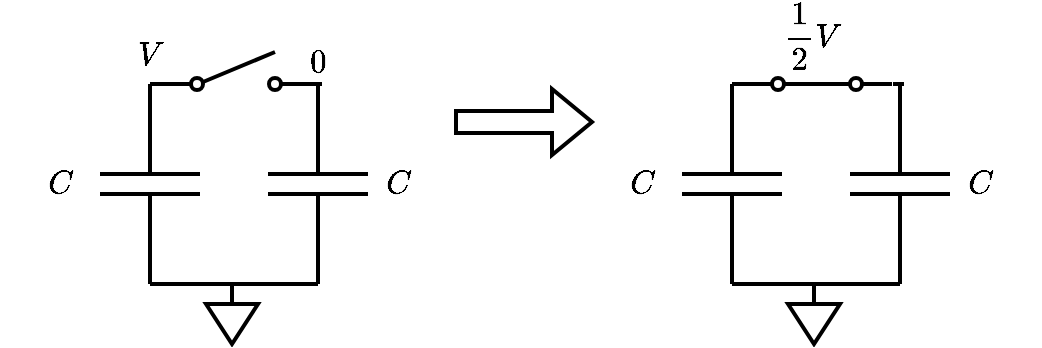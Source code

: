 <mxfile version="24.7.8">
  <diagram name="Page-1" id="R2Uyo952PSPd_4N5j9y8">
    <mxGraphModel dx="808" dy="479" grid="1" gridSize="10" guides="1" tooltips="1" connect="1" arrows="1" fold="1" page="1" pageScale="1" pageWidth="850" pageHeight="1100" math="1" shadow="0">
      <root>
        <mxCell id="0" />
        <mxCell id="1" parent="0" />
        <mxCell id="Ncmgsy7G2iVSQmRQ8hbq-1" value="" style="pointerEvents=1;verticalLabelPosition=bottom;shadow=0;dashed=0;align=center;html=1;verticalAlign=top;shape=mxgraph.electrical.capacitors.capacitor_1;direction=south;strokeWidth=2;" vertex="1" parent="1">
          <mxGeometry x="214" y="360" width="50" height="100" as="geometry" />
        </mxCell>
        <mxCell id="Ncmgsy7G2iVSQmRQ8hbq-2" value="" style="pointerEvents=1;verticalLabelPosition=bottom;shadow=0;dashed=0;align=center;html=1;verticalAlign=top;shape=mxgraph.electrical.capacitors.capacitor_1;direction=south;strokeWidth=2;" vertex="1" parent="1">
          <mxGeometry x="130" y="360" width="50" height="100" as="geometry" />
        </mxCell>
        <mxCell id="Ncmgsy7G2iVSQmRQ8hbq-3" value="" style="endArrow=none;html=1;rounded=0;entryX=1;entryY=0.5;entryDx=0;entryDy=0;entryPerimeter=0;exitX=1;exitY=0.5;exitDx=0;exitDy=0;exitPerimeter=0;strokeWidth=2;" edge="1" parent="1" source="Ncmgsy7G2iVSQmRQ8hbq-2" target="Ncmgsy7G2iVSQmRQ8hbq-1">
          <mxGeometry width="50" height="50" relative="1" as="geometry">
            <mxPoint x="160" y="460" as="sourcePoint" />
            <mxPoint x="210" y="410" as="targetPoint" />
          </mxGeometry>
        </mxCell>
        <mxCell id="Ncmgsy7G2iVSQmRQ8hbq-5" value="" style="pointerEvents=1;verticalLabelPosition=bottom;shadow=0;dashed=0;align=center;html=1;verticalAlign=top;shape=mxgraph.electrical.signal_sources.signal_ground;strokeWidth=2;" vertex="1" parent="1">
          <mxGeometry x="183" y="460" width="26" height="30" as="geometry" />
        </mxCell>
        <mxCell id="Ncmgsy7G2iVSQmRQ8hbq-6" value="&lt;font style=&quot;font-size: 14px;&quot;&gt;$$C$$&lt;/font&gt;" style="text;html=1;align=center;verticalAlign=middle;whiteSpace=wrap;rounded=0;strokeWidth=2;" vertex="1" parent="1">
          <mxGeometry x="80" y="395" width="60" height="30" as="geometry" />
        </mxCell>
        <mxCell id="Ncmgsy7G2iVSQmRQ8hbq-7" value="&lt;font style=&quot;font-size: 14px;&quot;&gt;$$C$$&lt;/font&gt;" style="text;html=1;align=center;verticalAlign=middle;whiteSpace=wrap;rounded=0;strokeWidth=2;" vertex="1" parent="1">
          <mxGeometry x="249" y="395" width="60" height="30" as="geometry" />
        </mxCell>
        <mxCell id="Ncmgsy7G2iVSQmRQ8hbq-9" value="" style="html=1;shape=mxgraph.electrical.electro-mechanical.singleSwitch;aspect=fixed;elSwitchState=off;strokeWidth=2;" vertex="1" parent="1">
          <mxGeometry x="160.5" y="344" width="75" height="20" as="geometry" />
        </mxCell>
        <mxCell id="Ncmgsy7G2iVSQmRQ8hbq-10" value="" style="endArrow=none;html=1;rounded=0;entryX=1;entryY=0.5;entryDx=0;entryDy=0;entryPerimeter=0;exitX=0;exitY=0.5;exitDx=0;exitDy=0;exitPerimeter=0;strokeWidth=2;" edge="1" parent="1" source="Ncmgsy7G2iVSQmRQ8hbq-2">
          <mxGeometry width="50" height="50" relative="1" as="geometry">
            <mxPoint x="76.5" y="360" as="sourcePoint" />
            <mxPoint x="160.5" y="360" as="targetPoint" />
          </mxGeometry>
        </mxCell>
        <mxCell id="Ncmgsy7G2iVSQmRQ8hbq-11" value="" style="endArrow=none;html=1;rounded=0;entryX=1;entryY=0.5;entryDx=0;entryDy=0;entryPerimeter=0;exitX=0;exitY=0.5;exitDx=0;exitDy=0;exitPerimeter=0;strokeWidth=2;" edge="1" parent="1">
          <mxGeometry width="50" height="50" relative="1" as="geometry">
            <mxPoint x="235.5" y="360" as="sourcePoint" />
            <mxPoint x="241" y="360" as="targetPoint" />
          </mxGeometry>
        </mxCell>
        <mxCell id="Ncmgsy7G2iVSQmRQ8hbq-12" value="&lt;font style=&quot;font-size: 14px;&quot;&gt;$$V$$&lt;/font&gt;" style="text;html=1;align=center;verticalAlign=middle;whiteSpace=wrap;rounded=0;" vertex="1" parent="1">
          <mxGeometry x="125" y="330" width="60" height="30" as="geometry" />
        </mxCell>
        <mxCell id="Ncmgsy7G2iVSQmRQ8hbq-13" value="&lt;font style=&quot;font-size: 14px;&quot;&gt;$$0$$&lt;/font&gt;" style="text;html=1;align=center;verticalAlign=middle;whiteSpace=wrap;rounded=0;" vertex="1" parent="1">
          <mxGeometry x="209" y="334" width="60" height="30" as="geometry" />
        </mxCell>
        <mxCell id="Ncmgsy7G2iVSQmRQ8hbq-14" value="" style="pointerEvents=1;verticalLabelPosition=bottom;shadow=0;dashed=0;align=center;html=1;verticalAlign=top;shape=mxgraph.electrical.capacitors.capacitor_1;direction=south;strokeWidth=2;" vertex="1" parent="1">
          <mxGeometry x="505" y="360" width="50" height="100" as="geometry" />
        </mxCell>
        <mxCell id="Ncmgsy7G2iVSQmRQ8hbq-15" value="" style="pointerEvents=1;verticalLabelPosition=bottom;shadow=0;dashed=0;align=center;html=1;verticalAlign=top;shape=mxgraph.electrical.capacitors.capacitor_1;direction=south;strokeWidth=2;" vertex="1" parent="1">
          <mxGeometry x="421" y="360" width="50" height="100" as="geometry" />
        </mxCell>
        <mxCell id="Ncmgsy7G2iVSQmRQ8hbq-16" value="" style="endArrow=none;html=1;rounded=0;entryX=1;entryY=0.5;entryDx=0;entryDy=0;entryPerimeter=0;exitX=1;exitY=0.5;exitDx=0;exitDy=0;exitPerimeter=0;strokeWidth=2;" edge="1" parent="1" source="Ncmgsy7G2iVSQmRQ8hbq-15" target="Ncmgsy7G2iVSQmRQ8hbq-14">
          <mxGeometry width="50" height="50" relative="1" as="geometry">
            <mxPoint x="451" y="460" as="sourcePoint" />
            <mxPoint x="501" y="410" as="targetPoint" />
          </mxGeometry>
        </mxCell>
        <mxCell id="Ncmgsy7G2iVSQmRQ8hbq-17" value="" style="pointerEvents=1;verticalLabelPosition=bottom;shadow=0;dashed=0;align=center;html=1;verticalAlign=top;shape=mxgraph.electrical.signal_sources.signal_ground;strokeWidth=2;" vertex="1" parent="1">
          <mxGeometry x="474" y="460" width="26" height="30" as="geometry" />
        </mxCell>
        <mxCell id="Ncmgsy7G2iVSQmRQ8hbq-18" value="&lt;font style=&quot;font-size: 14px;&quot;&gt;$$C$$&lt;/font&gt;" style="text;html=1;align=center;verticalAlign=middle;whiteSpace=wrap;rounded=0;strokeWidth=2;" vertex="1" parent="1">
          <mxGeometry x="371" y="395" width="60" height="30" as="geometry" />
        </mxCell>
        <mxCell id="Ncmgsy7G2iVSQmRQ8hbq-19" value="&lt;font style=&quot;font-size: 14px;&quot;&gt;$$C$$&lt;/font&gt;" style="text;html=1;align=center;verticalAlign=middle;whiteSpace=wrap;rounded=0;" vertex="1" parent="1">
          <mxGeometry x="540" y="395" width="60" height="30" as="geometry" />
        </mxCell>
        <mxCell id="Ncmgsy7G2iVSQmRQ8hbq-21" value="" style="endArrow=none;html=1;rounded=0;entryX=1;entryY=0.5;entryDx=0;entryDy=0;entryPerimeter=0;exitX=0;exitY=0.5;exitDx=0;exitDy=0;exitPerimeter=0;strokeWidth=2;" edge="1" parent="1" source="Ncmgsy7G2iVSQmRQ8hbq-15">
          <mxGeometry width="50" height="50" relative="1" as="geometry">
            <mxPoint x="367.5" y="360" as="sourcePoint" />
            <mxPoint x="451.5" y="360" as="targetPoint" />
          </mxGeometry>
        </mxCell>
        <mxCell id="Ncmgsy7G2iVSQmRQ8hbq-22" value="" style="endArrow=none;html=1;rounded=0;entryX=1;entryY=0.5;entryDx=0;entryDy=0;entryPerimeter=0;exitX=0;exitY=0.5;exitDx=0;exitDy=0;exitPerimeter=0;strokeWidth=2;" edge="1" parent="1">
          <mxGeometry width="50" height="50" relative="1" as="geometry">
            <mxPoint x="526.5" y="360" as="sourcePoint" />
            <mxPoint x="532" y="360" as="targetPoint" />
          </mxGeometry>
        </mxCell>
        <mxCell id="Ncmgsy7G2iVSQmRQ8hbq-23" value="&lt;font style=&quot;font-size: 14px;&quot;&gt;$$\frac{1}{2}V$$&lt;/font&gt;" style="text;html=1;align=center;verticalAlign=middle;whiteSpace=wrap;rounded=0;" vertex="1" parent="1">
          <mxGeometry x="456" y="320" width="60" height="30" as="geometry" />
        </mxCell>
        <mxCell id="Ncmgsy7G2iVSQmRQ8hbq-25" value="" style="html=1;shape=mxgraph.electrical.electro-mechanical.singleSwitch;aspect=fixed;elSwitchState=on;strokeWidth=2;" vertex="1" parent="1">
          <mxGeometry x="451" y="344" width="75" height="20" as="geometry" />
        </mxCell>
        <mxCell id="Ncmgsy7G2iVSQmRQ8hbq-26" value="" style="shape=flexArrow;endArrow=classic;html=1;rounded=0;strokeWidth=2;" edge="1" parent="1">
          <mxGeometry width="50" height="50" relative="1" as="geometry">
            <mxPoint x="307" y="379" as="sourcePoint" />
            <mxPoint x="377" y="379" as="targetPoint" />
          </mxGeometry>
        </mxCell>
      </root>
    </mxGraphModel>
  </diagram>
</mxfile>
